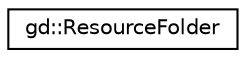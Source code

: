 digraph "Graphical Class Hierarchy"
{
  edge [fontname="Helvetica",fontsize="10",labelfontname="Helvetica",labelfontsize="10"];
  node [fontname="Helvetica",fontsize="10",shape=record];
  rankdir="LR";
  Node1 [label="gd::ResourceFolder",height=0.2,width=0.4,color="black", fillcolor="white", style="filled",URL="$classgd_1_1_resource_folder.html"];
}
